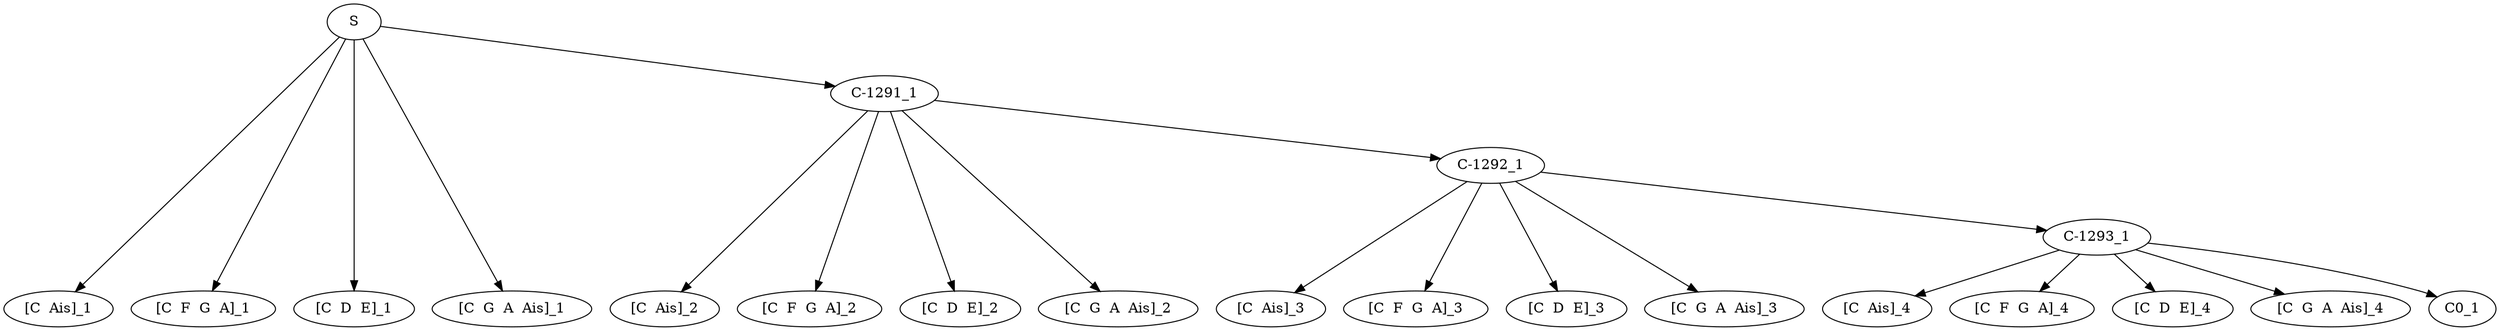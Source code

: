 digraph sample{
"S" -> "[C  Ais]_1";
"S" -> "[C  F  G  A]_1";
"S" -> "[C  D  E]_1";
"S" -> "[C  G  A  Ais]_1";
"S" -> "C-1291_1";
"C-1291_1" -> "[C  Ais]_2";
"C-1291_1" -> "[C  F  G  A]_2";
"C-1291_1" -> "[C  D  E]_2";
"C-1291_1" -> "[C  G  A  Ais]_2";
"C-1291_1" -> "C-1292_1";
"C-1292_1" -> "[C  Ais]_3";
"C-1292_1" -> "[C  F  G  A]_3";
"C-1292_1" -> "[C  D  E]_3";
"C-1292_1" -> "[C  G  A  Ais]_3";
"C-1292_1" -> "C-1293_1";
"C-1293_1" -> "[C  Ais]_4";
"C-1293_1" -> "[C  F  G  A]_4";
"C-1293_1" -> "[C  D  E]_4";
"C-1293_1" -> "[C  G  A  Ais]_4";
"C-1293_1" -> "C0_1";

{rank = min; "S";}
{rank = same; "C-1291_1";}
{rank = same; "C-1292_1";}
{rank = same; "C-1293_1";}
{rank = same; "C0_1";}
{rank = same; "[C  Ais]_1"; "[C  Ais]_2"; "[C  Ais]_3"; "[C  Ais]_4"; "[C  D  E]_1"; "[C  D  E]_2"; "[C  D  E]_3"; "[C  D  E]_4"; "[C  F  G  A]_1"; "[C  F  G  A]_2"; "[C  F  G  A]_3"; "[C  F  G  A]_4"; "[C  G  A  Ais]_1"; "[C  G  A  Ais]_2"; "[C  G  A  Ais]_3"; "[C  G  A  Ais]_4";}
}